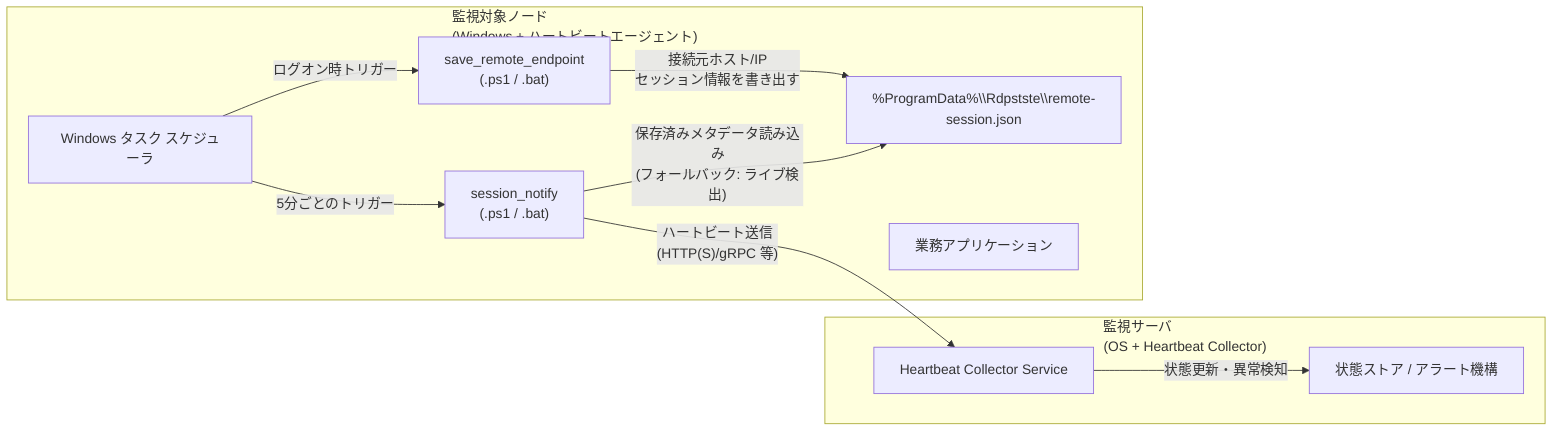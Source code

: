 graph LR
    subgraph Monitoring_Server["監視サーバ\n(OS + Heartbeat Collector)"]
        Collector["Heartbeat Collector Service"]
        Store["状態ストア / アラート機構"]
    end

    subgraph Monitored_Node["監視対象ノード\n(Windows + ハートビートエージェント)"]
        TaskScheduler["Windows タスク スケジューラ"]
        SaveScript["save_remote_endpoint\n(.ps1 / .bat)"]
        Metadata["%ProgramData%\\Rdpstste\\remote-session.json"]
        Heartbeat["session_notify\n(.ps1 / .bat)"]
        App["業務アプリケーション"]
    end

    TaskScheduler -- "ログオン時トリガー" --> SaveScript
    SaveScript -- "接続元ホスト/IP\nセッション情報を書き出す" --> Metadata
    TaskScheduler -- "5分ごとのトリガー" --> Heartbeat
    Heartbeat -- "保存済みメタデータ読み込み\n(フォールバック: ライブ検出)" --> Metadata
    Heartbeat -- "ハートビート送信\n(HTTP(S)/gRPC 等)" --> Collector
    Collector -- "状態更新・異常検知" --> Store